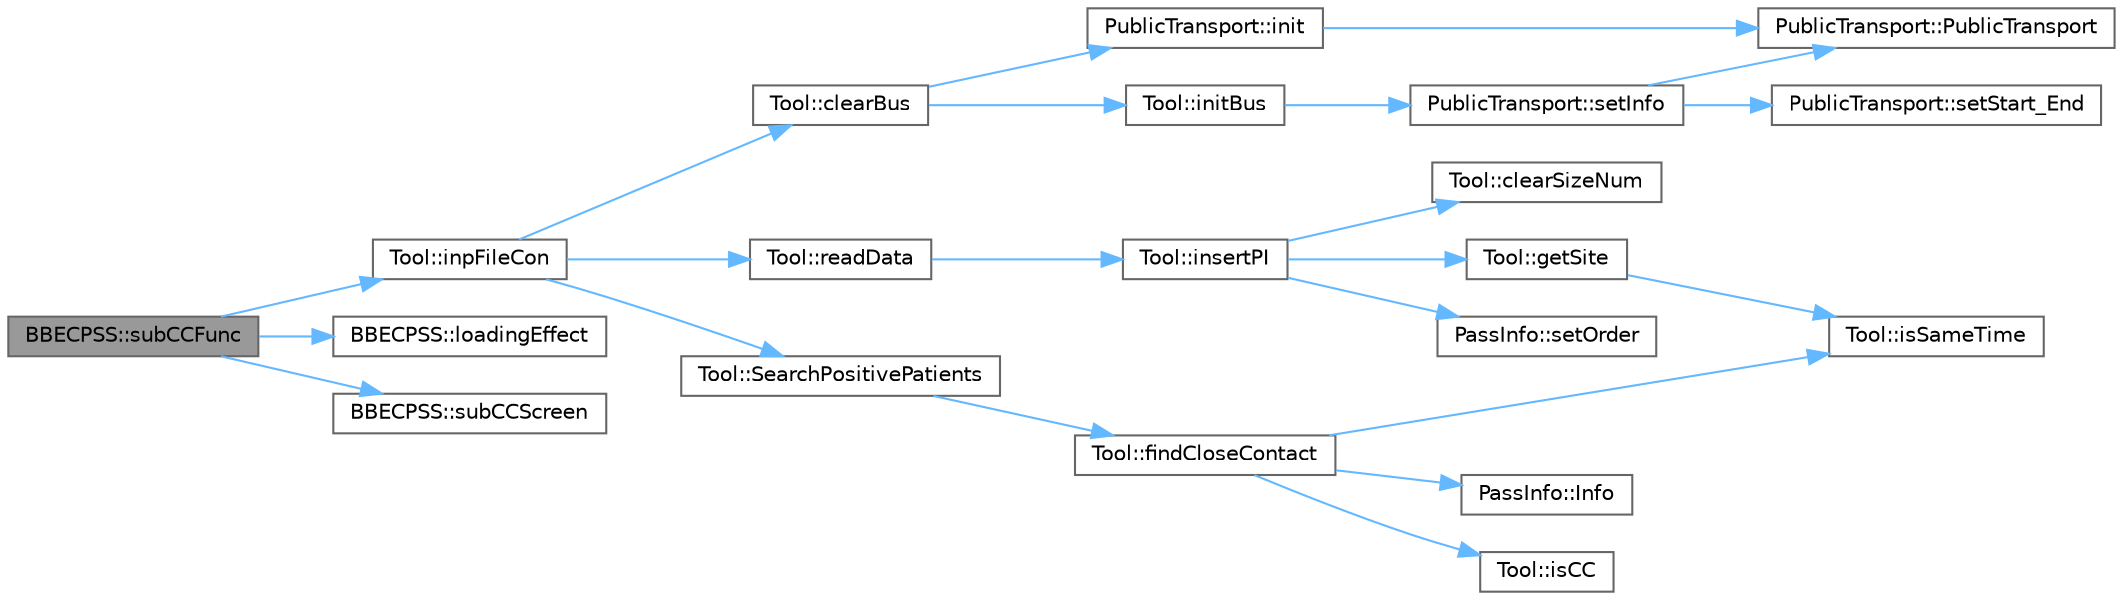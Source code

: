 digraph "BBECPSS::subCCFunc"
{
 // LATEX_PDF_SIZE
  bgcolor="transparent";
  edge [fontname=Helvetica,fontsize=10,labelfontname=Helvetica,labelfontsize=10];
  node [fontname=Helvetica,fontsize=10,shape=box,height=0.2,width=0.4];
  rankdir="LR";
  Node1 [label="BBECPSS::subCCFunc",height=0.2,width=0.4,color="gray40", fillcolor="grey60", style="filled", fontcolor="black",tooltip=" "];
  Node1 -> Node2 [color="steelblue1",style="solid"];
  Node2 [label="Tool::inpFileCon",height=0.2,width=0.4,color="grey40", fillcolor="white", style="filled",URL="$class_tool.html#a27f5df74441a7b721ce2efe2ab93247d",tooltip=" "];
  Node2 -> Node3 [color="steelblue1",style="solid"];
  Node3 [label="Tool::clearBus",height=0.2,width=0.4,color="grey40", fillcolor="white", style="filled",URL="$class_tool.html#a620c05779a2f83ca0cf8c06494dcbb4d",tooltip=" "];
  Node3 -> Node4 [color="steelblue1",style="solid"];
  Node4 [label="PublicTransport::init",height=0.2,width=0.4,color="grey40", fillcolor="white", style="filled",URL="$class_public_transport.html#a84c6f84ec1531a111d3fd4c133f5cae2",tooltip=" "];
  Node4 -> Node5 [color="steelblue1",style="solid"];
  Node5 [label="PublicTransport::PublicTransport",height=0.2,width=0.4,color="grey40", fillcolor="white", style="filled",URL="$class_public_transport.html#a9f0f499787be68176da4499798709ecb",tooltip=" "];
  Node3 -> Node6 [color="steelblue1",style="solid"];
  Node6 [label="Tool::initBus",height=0.2,width=0.4,color="grey40", fillcolor="white", style="filled",URL="$class_tool.html#a6840d3b123c12e7169cee7319db8bc79",tooltip=" "];
  Node6 -> Node7 [color="steelblue1",style="solid"];
  Node7 [label="PublicTransport::setInfo",height=0.2,width=0.4,color="grey40", fillcolor="white", style="filled",URL="$class_public_transport.html#aa8468bb3e9a726a2ff03ac62c3c3be58",tooltip=" "];
  Node7 -> Node5 [color="steelblue1",style="solid"];
  Node7 -> Node8 [color="steelblue1",style="solid"];
  Node8 [label="PublicTransport::setStart_End",height=0.2,width=0.4,color="grey40", fillcolor="white", style="filled",URL="$class_public_transport.html#a2581aa812dc0e266a11df4ee35d1fc10",tooltip=" "];
  Node2 -> Node9 [color="steelblue1",style="solid"];
  Node9 [label="Tool::readData",height=0.2,width=0.4,color="grey40", fillcolor="white", style="filled",URL="$class_tool.html#a92bd5a4e3fe5524520d10b9bc5c6eb73",tooltip=" "];
  Node9 -> Node10 [color="steelblue1",style="solid"];
  Node10 [label="Tool::insertPI",height=0.2,width=0.4,color="grey40", fillcolor="white", style="filled",URL="$class_tool.html#ad5e0411a61f42a5b6b6693eb29a509f1",tooltip=" "];
  Node10 -> Node11 [color="steelblue1",style="solid"];
  Node11 [label="Tool::clearSizeNum",height=0.2,width=0.4,color="grey40", fillcolor="white", style="filled",URL="$class_tool.html#aa1b42f59ce28eb5e2b31cb3f018b445f",tooltip=" "];
  Node10 -> Node12 [color="steelblue1",style="solid"];
  Node12 [label="Tool::getSite",height=0.2,width=0.4,color="grey40", fillcolor="white", style="filled",URL="$class_tool.html#a33159fc2caa88be64cac05a1d1f033b9",tooltip=" "];
  Node12 -> Node13 [color="steelblue1",style="solid"];
  Node13 [label="Tool::isSameTime",height=0.2,width=0.4,color="grey40", fillcolor="white", style="filled",URL="$class_tool.html#adf29537c8c743fb3a899b653850e3f3a",tooltip=" "];
  Node10 -> Node14 [color="steelblue1",style="solid"];
  Node14 [label="PassInfo::setOrder",height=0.2,width=0.4,color="grey40", fillcolor="white", style="filled",URL="$class_pass_info.html#a56ceb8a46863a0615a3a63a76dd45494",tooltip=" "];
  Node2 -> Node15 [color="steelblue1",style="solid"];
  Node15 [label="Tool::SearchPositivePatients",height=0.2,width=0.4,color="grey40", fillcolor="white", style="filled",URL="$class_tool.html#a2a58212183a529ec0f6e6bfa07ba890c",tooltip=" "];
  Node15 -> Node16 [color="steelblue1",style="solid"];
  Node16 [label="Tool::findCloseContact",height=0.2,width=0.4,color="grey40", fillcolor="white", style="filled",URL="$class_tool.html#a3b52d9a5cfb1c0ebe8096dc9db796aa1",tooltip=" "];
  Node16 -> Node17 [color="steelblue1",style="solid"];
  Node17 [label="PassInfo::Info",height=0.2,width=0.4,color="grey40", fillcolor="white", style="filled",URL="$class_pass_info.html#a9223156da3341f5f0e2982a51d9e4e07",tooltip=" "];
  Node16 -> Node18 [color="steelblue1",style="solid"];
  Node18 [label="Tool::isCC",height=0.2,width=0.4,color="grey40", fillcolor="white", style="filled",URL="$class_tool.html#a6eedae1e44e1938b0bf0813c422f34f2",tooltip=" "];
  Node16 -> Node13 [color="steelblue1",style="solid"];
  Node1 -> Node19 [color="steelblue1",style="solid"];
  Node19 [label="BBECPSS::loadingEffect",height=0.2,width=0.4,color="grey40", fillcolor="white", style="filled",URL="$class_b_b_e_c_p_s_s.html#ae129be5558914aab849f3f5dc0bb86c0",tooltip=" "];
  Node1 -> Node20 [color="steelblue1",style="solid"];
  Node20 [label="BBECPSS::subCCScreen",height=0.2,width=0.4,color="grey40", fillcolor="white", style="filled",URL="$class_b_b_e_c_p_s_s.html#a1e295bbc4d2e1ef8ec7273c349502e84",tooltip=" "];
}
